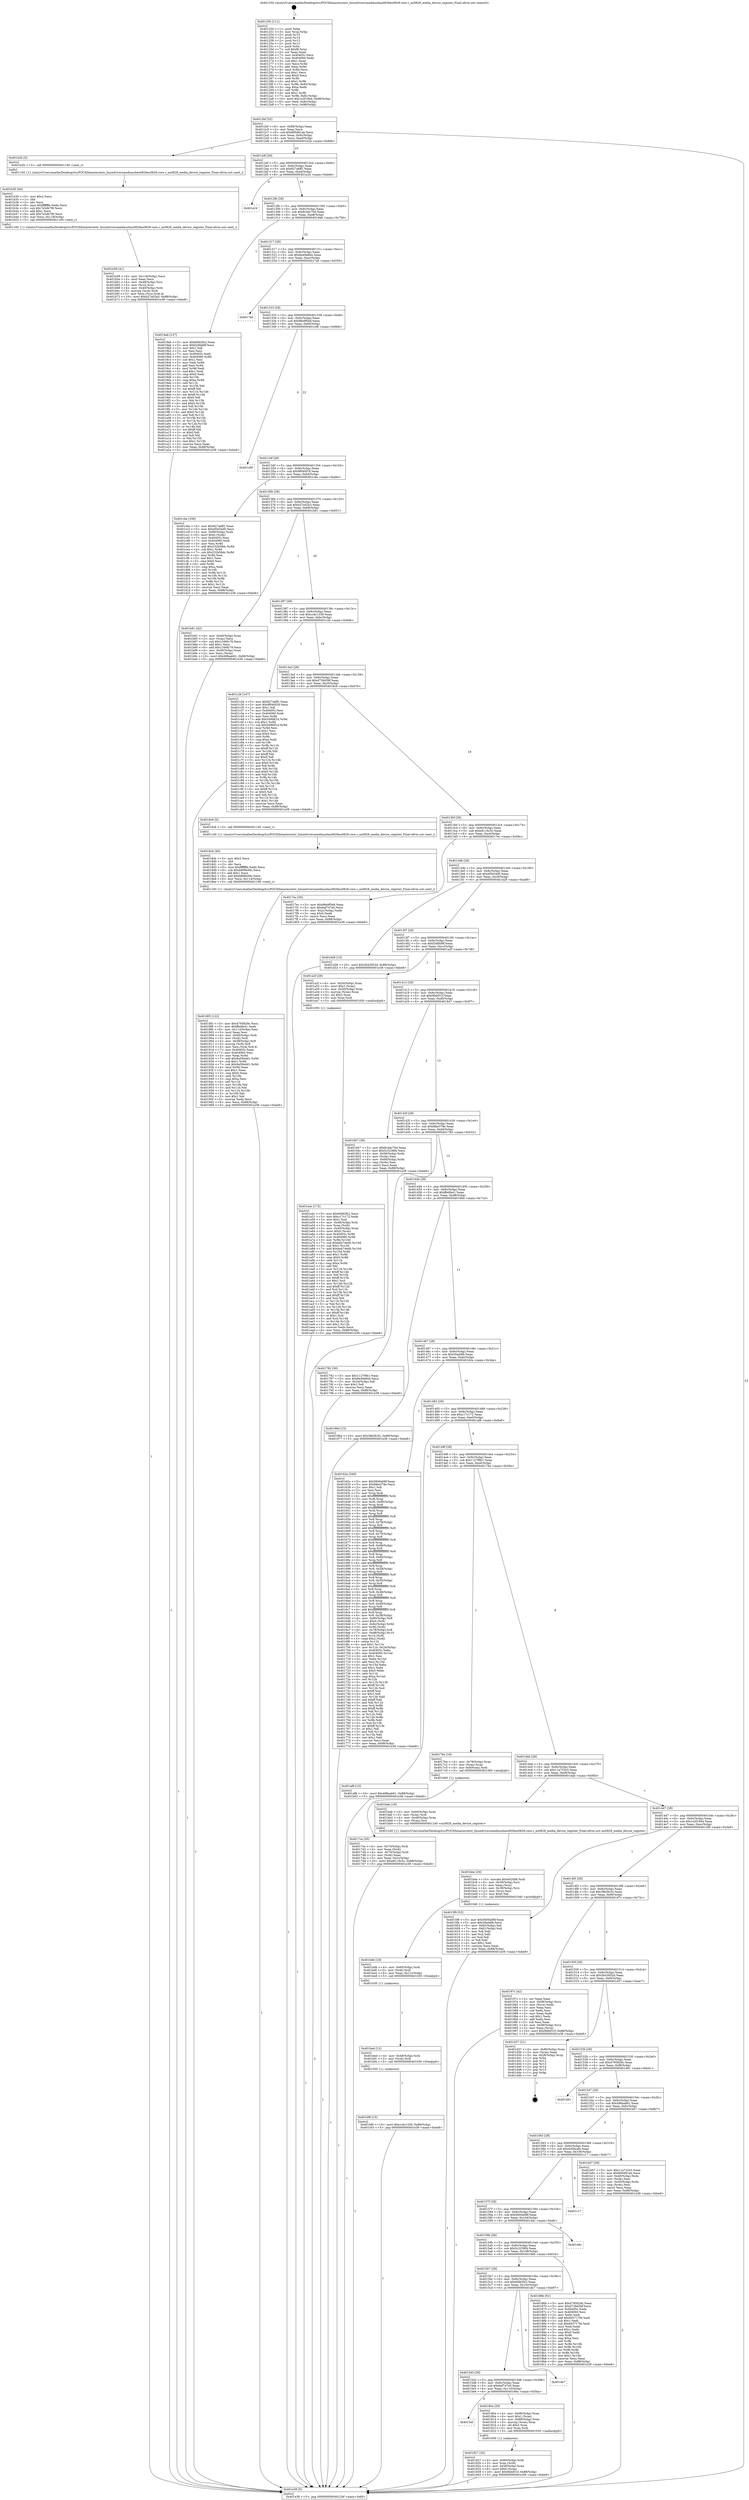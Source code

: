 digraph "0x401250" {
  label = "0x401250 (/mnt/c/Users/mathe/Desktop/tcc/POCII/binaries/extr_linuxdriversmediausbau0828au0828-core.c_au0828_media_device_register_Final-ollvm.out::main(0))"
  labelloc = "t"
  node[shape=record]

  Entry [label="",width=0.3,height=0.3,shape=circle,fillcolor=black,style=filled]
  "0x4012bf" [label="{
     0x4012bf [32]\l
     | [instrs]\l
     &nbsp;&nbsp;0x4012bf \<+6\>: mov -0x88(%rbp),%eax\l
     &nbsp;&nbsp;0x4012c5 \<+2\>: mov %eax,%ecx\l
     &nbsp;&nbsp;0x4012c7 \<+6\>: sub $0x800d81ab,%ecx\l
     &nbsp;&nbsp;0x4012cd \<+6\>: mov %eax,-0x9c(%rbp)\l
     &nbsp;&nbsp;0x4012d3 \<+6\>: mov %ecx,-0xa0(%rbp)\l
     &nbsp;&nbsp;0x4012d9 \<+6\>: je 0000000000401b2b \<main+0x8db\>\l
  }"]
  "0x401b2b" [label="{
     0x401b2b [5]\l
     | [instrs]\l
     &nbsp;&nbsp;0x401b2b \<+5\>: call 0000000000401160 \<next_i\>\l
     | [calls]\l
     &nbsp;&nbsp;0x401160 \{1\} (/mnt/c/Users/mathe/Desktop/tcc/POCII/binaries/extr_linuxdriversmediausbau0828au0828-core.c_au0828_media_device_register_Final-ollvm.out::next_i)\l
  }"]
  "0x4012df" [label="{
     0x4012df [28]\l
     | [instrs]\l
     &nbsp;&nbsp;0x4012df \<+5\>: jmp 00000000004012e4 \<main+0x94\>\l
     &nbsp;&nbsp;0x4012e4 \<+6\>: mov -0x9c(%rbp),%eax\l
     &nbsp;&nbsp;0x4012ea \<+5\>: sub $0x827a6ff1,%eax\l
     &nbsp;&nbsp;0x4012ef \<+6\>: mov %eax,-0xa4(%rbp)\l
     &nbsp;&nbsp;0x4012f5 \<+6\>: je 0000000000401e24 \<main+0xbd4\>\l
  }"]
  Exit [label="",width=0.3,height=0.3,shape=circle,fillcolor=black,style=filled,peripheries=2]
  "0x401e24" [label="{
     0x401e24\l
  }", style=dashed]
  "0x4012fb" [label="{
     0x4012fb [28]\l
     | [instrs]\l
     &nbsp;&nbsp;0x4012fb \<+5\>: jmp 0000000000401300 \<main+0xb0\>\l
     &nbsp;&nbsp;0x401300 \<+6\>: mov -0x9c(%rbp),%eax\l
     &nbsp;&nbsp;0x401306 \<+5\>: sub $0x8c4dc70d,%eax\l
     &nbsp;&nbsp;0x40130b \<+6\>: mov %eax,-0xa8(%rbp)\l
     &nbsp;&nbsp;0x401311 \<+6\>: je 00000000004019a6 \<main+0x756\>\l
  }"]
  "0x401bf9" [label="{
     0x401bf9 [15]\l
     | [instrs]\l
     &nbsp;&nbsp;0x401bf9 \<+10\>: movl $0xccdc1339,-0x88(%rbp)\l
     &nbsp;&nbsp;0x401c03 \<+5\>: jmp 0000000000401e38 \<main+0xbe8\>\l
  }"]
  "0x4019a6" [label="{
     0x4019a6 [137]\l
     | [instrs]\l
     &nbsp;&nbsp;0x4019a6 \<+5\>: mov $0x60fd3fc2,%eax\l
     &nbsp;&nbsp;0x4019ab \<+5\>: mov $0xf24fdd9f,%ecx\l
     &nbsp;&nbsp;0x4019b0 \<+2\>: mov $0x1,%dl\l
     &nbsp;&nbsp;0x4019b2 \<+2\>: xor %esi,%esi\l
     &nbsp;&nbsp;0x4019b4 \<+7\>: mov 0x40405c,%edi\l
     &nbsp;&nbsp;0x4019bb \<+8\>: mov 0x404060,%r8d\l
     &nbsp;&nbsp;0x4019c3 \<+3\>: sub $0x1,%esi\l
     &nbsp;&nbsp;0x4019c6 \<+3\>: mov %edi,%r9d\l
     &nbsp;&nbsp;0x4019c9 \<+3\>: add %esi,%r9d\l
     &nbsp;&nbsp;0x4019cc \<+4\>: imul %r9d,%edi\l
     &nbsp;&nbsp;0x4019d0 \<+3\>: and $0x1,%edi\l
     &nbsp;&nbsp;0x4019d3 \<+3\>: cmp $0x0,%edi\l
     &nbsp;&nbsp;0x4019d6 \<+4\>: sete %r10b\l
     &nbsp;&nbsp;0x4019da \<+4\>: cmp $0xa,%r8d\l
     &nbsp;&nbsp;0x4019de \<+4\>: setl %r11b\l
     &nbsp;&nbsp;0x4019e2 \<+3\>: mov %r10b,%bl\l
     &nbsp;&nbsp;0x4019e5 \<+3\>: xor $0xff,%bl\l
     &nbsp;&nbsp;0x4019e8 \<+3\>: mov %r11b,%r14b\l
     &nbsp;&nbsp;0x4019eb \<+4\>: xor $0xff,%r14b\l
     &nbsp;&nbsp;0x4019ef \<+3\>: xor $0x0,%dl\l
     &nbsp;&nbsp;0x4019f2 \<+3\>: mov %bl,%r15b\l
     &nbsp;&nbsp;0x4019f5 \<+4\>: and $0x0,%r15b\l
     &nbsp;&nbsp;0x4019f9 \<+3\>: and %dl,%r10b\l
     &nbsp;&nbsp;0x4019fc \<+3\>: mov %r14b,%r12b\l
     &nbsp;&nbsp;0x4019ff \<+4\>: and $0x0,%r12b\l
     &nbsp;&nbsp;0x401a03 \<+3\>: and %dl,%r11b\l
     &nbsp;&nbsp;0x401a06 \<+3\>: or %r10b,%r15b\l
     &nbsp;&nbsp;0x401a09 \<+3\>: or %r11b,%r12b\l
     &nbsp;&nbsp;0x401a0c \<+3\>: xor %r12b,%r15b\l
     &nbsp;&nbsp;0x401a0f \<+3\>: or %r14b,%bl\l
     &nbsp;&nbsp;0x401a12 \<+3\>: xor $0xff,%bl\l
     &nbsp;&nbsp;0x401a15 \<+3\>: or $0x0,%dl\l
     &nbsp;&nbsp;0x401a18 \<+2\>: and %dl,%bl\l
     &nbsp;&nbsp;0x401a1a \<+3\>: or %bl,%r15b\l
     &nbsp;&nbsp;0x401a1d \<+4\>: test $0x1,%r15b\l
     &nbsp;&nbsp;0x401a21 \<+3\>: cmovne %ecx,%eax\l
     &nbsp;&nbsp;0x401a24 \<+6\>: mov %eax,-0x88(%rbp)\l
     &nbsp;&nbsp;0x401a2a \<+5\>: jmp 0000000000401e38 \<main+0xbe8\>\l
  }"]
  "0x401317" [label="{
     0x401317 [28]\l
     | [instrs]\l
     &nbsp;&nbsp;0x401317 \<+5\>: jmp 000000000040131c \<main+0xcc\>\l
     &nbsp;&nbsp;0x40131c \<+6\>: mov -0x9c(%rbp),%eax\l
     &nbsp;&nbsp;0x401322 \<+5\>: sub $0x8e49a844,%eax\l
     &nbsp;&nbsp;0x401327 \<+6\>: mov %eax,-0xac(%rbp)\l
     &nbsp;&nbsp;0x40132d \<+6\>: je 00000000004017a0 \<main+0x550\>\l
  }"]
  "0x401bed" [label="{
     0x401bed [12]\l
     | [instrs]\l
     &nbsp;&nbsp;0x401bed \<+4\>: mov -0x48(%rbp),%rdi\l
     &nbsp;&nbsp;0x401bf1 \<+3\>: mov (%rdi),%rdi\l
     &nbsp;&nbsp;0x401bf4 \<+5\>: call 0000000000401030 \<free@plt\>\l
     | [calls]\l
     &nbsp;&nbsp;0x401030 \{1\} (unknown)\l
  }"]
  "0x4017a0" [label="{
     0x4017a0\l
  }", style=dashed]
  "0x401333" [label="{
     0x401333 [28]\l
     | [instrs]\l
     &nbsp;&nbsp;0x401333 \<+5\>: jmp 0000000000401338 \<main+0xe8\>\l
     &nbsp;&nbsp;0x401338 \<+6\>: mov -0x9c(%rbp),%eax\l
     &nbsp;&nbsp;0x40133e \<+5\>: sub $0x98e9f5e8,%eax\l
     &nbsp;&nbsp;0x401343 \<+6\>: mov %eax,-0xb0(%rbp)\l
     &nbsp;&nbsp;0x401349 \<+6\>: je 0000000000401c08 \<main+0x9b8\>\l
  }"]
  "0x401bdb" [label="{
     0x401bdb [18]\l
     | [instrs]\l
     &nbsp;&nbsp;0x401bdb \<+4\>: mov -0x60(%rbp),%rdi\l
     &nbsp;&nbsp;0x401bdf \<+3\>: mov (%rdi),%rdi\l
     &nbsp;&nbsp;0x401be2 \<+6\>: mov %eax,-0x11c(%rbp)\l
     &nbsp;&nbsp;0x401be8 \<+5\>: call 0000000000401030 \<free@plt\>\l
     | [calls]\l
     &nbsp;&nbsp;0x401030 \{1\} (unknown)\l
  }"]
  "0x401c08" [label="{
     0x401c08\l
  }", style=dashed]
  "0x40134f" [label="{
     0x40134f [28]\l
     | [instrs]\l
     &nbsp;&nbsp;0x40134f \<+5\>: jmp 0000000000401354 \<main+0x104\>\l
     &nbsp;&nbsp;0x401354 \<+6\>: mov -0x9c(%rbp),%eax\l
     &nbsp;&nbsp;0x40135a \<+5\>: sub $0x9f040f18,%eax\l
     &nbsp;&nbsp;0x40135f \<+6\>: mov %eax,-0xb4(%rbp)\l
     &nbsp;&nbsp;0x401365 \<+6\>: je 0000000000401cbe \<main+0xa6e\>\l
  }"]
  "0x401bbe" [label="{
     0x401bbe [29]\l
     | [instrs]\l
     &nbsp;&nbsp;0x401bbe \<+10\>: movabs $0x4020b6,%rdi\l
     &nbsp;&nbsp;0x401bc8 \<+4\>: mov -0x38(%rbp),%rsi\l
     &nbsp;&nbsp;0x401bcc \<+2\>: mov %eax,(%rsi)\l
     &nbsp;&nbsp;0x401bce \<+4\>: mov -0x38(%rbp),%rsi\l
     &nbsp;&nbsp;0x401bd2 \<+2\>: mov (%rsi),%esi\l
     &nbsp;&nbsp;0x401bd4 \<+2\>: mov $0x0,%al\l
     &nbsp;&nbsp;0x401bd6 \<+5\>: call 0000000000401040 \<printf@plt\>\l
     | [calls]\l
     &nbsp;&nbsp;0x401040 \{1\} (unknown)\l
  }"]
  "0x401cbe" [label="{
     0x401cbe [106]\l
     | [instrs]\l
     &nbsp;&nbsp;0x401cbe \<+5\>: mov $0x827a6ff1,%eax\l
     &nbsp;&nbsp;0x401cc3 \<+5\>: mov $0xef5e54d0,%ecx\l
     &nbsp;&nbsp;0x401cc8 \<+4\>: mov -0x80(%rbp),%rdx\l
     &nbsp;&nbsp;0x401ccc \<+6\>: movl $0x0,(%rdx)\l
     &nbsp;&nbsp;0x401cd2 \<+7\>: mov 0x40405c,%esi\l
     &nbsp;&nbsp;0x401cd9 \<+7\>: mov 0x404060,%edi\l
     &nbsp;&nbsp;0x401ce0 \<+3\>: mov %esi,%r8d\l
     &nbsp;&nbsp;0x401ce3 \<+7\>: add $0x232b58dc,%r8d\l
     &nbsp;&nbsp;0x401cea \<+4\>: sub $0x1,%r8d\l
     &nbsp;&nbsp;0x401cee \<+7\>: sub $0x232b58dc,%r8d\l
     &nbsp;&nbsp;0x401cf5 \<+4\>: imul %r8d,%esi\l
     &nbsp;&nbsp;0x401cf9 \<+3\>: and $0x1,%esi\l
     &nbsp;&nbsp;0x401cfc \<+3\>: cmp $0x0,%esi\l
     &nbsp;&nbsp;0x401cff \<+4\>: sete %r9b\l
     &nbsp;&nbsp;0x401d03 \<+3\>: cmp $0xa,%edi\l
     &nbsp;&nbsp;0x401d06 \<+4\>: setl %r10b\l
     &nbsp;&nbsp;0x401d0a \<+3\>: mov %r9b,%r11b\l
     &nbsp;&nbsp;0x401d0d \<+3\>: and %r10b,%r11b\l
     &nbsp;&nbsp;0x401d10 \<+3\>: xor %r10b,%r9b\l
     &nbsp;&nbsp;0x401d13 \<+3\>: or %r9b,%r11b\l
     &nbsp;&nbsp;0x401d16 \<+4\>: test $0x1,%r11b\l
     &nbsp;&nbsp;0x401d1a \<+3\>: cmovne %ecx,%eax\l
     &nbsp;&nbsp;0x401d1d \<+6\>: mov %eax,-0x88(%rbp)\l
     &nbsp;&nbsp;0x401d23 \<+5\>: jmp 0000000000401e38 \<main+0xbe8\>\l
  }"]
  "0x40136b" [label="{
     0x40136b [28]\l
     | [instrs]\l
     &nbsp;&nbsp;0x40136b \<+5\>: jmp 0000000000401370 \<main+0x120\>\l
     &nbsp;&nbsp;0x401370 \<+6\>: mov -0x9c(%rbp),%eax\l
     &nbsp;&nbsp;0x401376 \<+5\>: sub $0xb27e02e3,%eax\l
     &nbsp;&nbsp;0x40137b \<+6\>: mov %eax,-0xb8(%rbp)\l
     &nbsp;&nbsp;0x401381 \<+6\>: je 0000000000401b81 \<main+0x931\>\l
  }"]
  "0x401b58" [label="{
     0x401b58 [41]\l
     | [instrs]\l
     &nbsp;&nbsp;0x401b58 \<+6\>: mov -0x118(%rbp),%ecx\l
     &nbsp;&nbsp;0x401b5e \<+3\>: imul %eax,%ecx\l
     &nbsp;&nbsp;0x401b61 \<+4\>: mov -0x48(%rbp),%rsi\l
     &nbsp;&nbsp;0x401b65 \<+3\>: mov (%rsi),%rsi\l
     &nbsp;&nbsp;0x401b68 \<+4\>: mov -0x40(%rbp),%rdi\l
     &nbsp;&nbsp;0x401b6c \<+3\>: movslq (%rdi),%rdi\l
     &nbsp;&nbsp;0x401b6f \<+3\>: mov %ecx,(%rsi,%rdi,4)\l
     &nbsp;&nbsp;0x401b72 \<+10\>: movl $0xb27e02e3,-0x88(%rbp)\l
     &nbsp;&nbsp;0x401b7c \<+5\>: jmp 0000000000401e38 \<main+0xbe8\>\l
  }"]
  "0x401b81" [label="{
     0x401b81 [42]\l
     | [instrs]\l
     &nbsp;&nbsp;0x401b81 \<+4\>: mov -0x40(%rbp),%rax\l
     &nbsp;&nbsp;0x401b85 \<+2\>: mov (%rax),%ecx\l
     &nbsp;&nbsp;0x401b87 \<+6\>: sub $0x1346fc79,%ecx\l
     &nbsp;&nbsp;0x401b8d \<+3\>: add $0x1,%ecx\l
     &nbsp;&nbsp;0x401b90 \<+6\>: add $0x1346fc79,%ecx\l
     &nbsp;&nbsp;0x401b96 \<+4\>: mov -0x40(%rbp),%rax\l
     &nbsp;&nbsp;0x401b9a \<+2\>: mov %ecx,(%rax)\l
     &nbsp;&nbsp;0x401b9c \<+10\>: movl $0x498aab61,-0x88(%rbp)\l
     &nbsp;&nbsp;0x401ba6 \<+5\>: jmp 0000000000401e38 \<main+0xbe8\>\l
  }"]
  "0x401387" [label="{
     0x401387 [28]\l
     | [instrs]\l
     &nbsp;&nbsp;0x401387 \<+5\>: jmp 000000000040138c \<main+0x13c\>\l
     &nbsp;&nbsp;0x40138c \<+6\>: mov -0x9c(%rbp),%eax\l
     &nbsp;&nbsp;0x401392 \<+5\>: sub $0xccdc1339,%eax\l
     &nbsp;&nbsp;0x401397 \<+6\>: mov %eax,-0xbc(%rbp)\l
     &nbsp;&nbsp;0x40139d \<+6\>: je 0000000000401c2b \<main+0x9db\>\l
  }"]
  "0x401b30" [label="{
     0x401b30 [40]\l
     | [instrs]\l
     &nbsp;&nbsp;0x401b30 \<+5\>: mov $0x2,%ecx\l
     &nbsp;&nbsp;0x401b35 \<+1\>: cltd\l
     &nbsp;&nbsp;0x401b36 \<+2\>: idiv %ecx\l
     &nbsp;&nbsp;0x401b38 \<+6\>: imul $0xfffffffe,%edx,%ecx\l
     &nbsp;&nbsp;0x401b3e \<+6\>: sub $0x7e5db7f6,%ecx\l
     &nbsp;&nbsp;0x401b44 \<+3\>: add $0x1,%ecx\l
     &nbsp;&nbsp;0x401b47 \<+6\>: add $0x7e5db7f6,%ecx\l
     &nbsp;&nbsp;0x401b4d \<+6\>: mov %ecx,-0x118(%rbp)\l
     &nbsp;&nbsp;0x401b53 \<+5\>: call 0000000000401160 \<next_i\>\l
     | [calls]\l
     &nbsp;&nbsp;0x401160 \{1\} (/mnt/c/Users/mathe/Desktop/tcc/POCII/binaries/extr_linuxdriversmediausbau0828au0828-core.c_au0828_media_device_register_Final-ollvm.out::next_i)\l
  }"]
  "0x401c2b" [label="{
     0x401c2b [147]\l
     | [instrs]\l
     &nbsp;&nbsp;0x401c2b \<+5\>: mov $0x827a6ff1,%eax\l
     &nbsp;&nbsp;0x401c30 \<+5\>: mov $0x9f040f18,%ecx\l
     &nbsp;&nbsp;0x401c35 \<+2\>: mov $0x1,%dl\l
     &nbsp;&nbsp;0x401c37 \<+7\>: mov 0x40405c,%esi\l
     &nbsp;&nbsp;0x401c3e \<+7\>: mov 0x404060,%edi\l
     &nbsp;&nbsp;0x401c45 \<+3\>: mov %esi,%r8d\l
     &nbsp;&nbsp;0x401c48 \<+7\>: add $0x549fdf1d,%r8d\l
     &nbsp;&nbsp;0x401c4f \<+4\>: sub $0x1,%r8d\l
     &nbsp;&nbsp;0x401c53 \<+7\>: sub $0x549fdf1d,%r8d\l
     &nbsp;&nbsp;0x401c5a \<+4\>: imul %r8d,%esi\l
     &nbsp;&nbsp;0x401c5e \<+3\>: and $0x1,%esi\l
     &nbsp;&nbsp;0x401c61 \<+3\>: cmp $0x0,%esi\l
     &nbsp;&nbsp;0x401c64 \<+4\>: sete %r9b\l
     &nbsp;&nbsp;0x401c68 \<+3\>: cmp $0xa,%edi\l
     &nbsp;&nbsp;0x401c6b \<+4\>: setl %r10b\l
     &nbsp;&nbsp;0x401c6f \<+3\>: mov %r9b,%r11b\l
     &nbsp;&nbsp;0x401c72 \<+4\>: xor $0xff,%r11b\l
     &nbsp;&nbsp;0x401c76 \<+3\>: mov %r10b,%bl\l
     &nbsp;&nbsp;0x401c79 \<+3\>: xor $0xff,%bl\l
     &nbsp;&nbsp;0x401c7c \<+3\>: xor $0x0,%dl\l
     &nbsp;&nbsp;0x401c7f \<+3\>: mov %r11b,%r14b\l
     &nbsp;&nbsp;0x401c82 \<+4\>: and $0x0,%r14b\l
     &nbsp;&nbsp;0x401c86 \<+3\>: and %dl,%r9b\l
     &nbsp;&nbsp;0x401c89 \<+3\>: mov %bl,%r15b\l
     &nbsp;&nbsp;0x401c8c \<+4\>: and $0x0,%r15b\l
     &nbsp;&nbsp;0x401c90 \<+3\>: and %dl,%r10b\l
     &nbsp;&nbsp;0x401c93 \<+3\>: or %r9b,%r14b\l
     &nbsp;&nbsp;0x401c96 \<+3\>: or %r10b,%r15b\l
     &nbsp;&nbsp;0x401c99 \<+3\>: xor %r15b,%r14b\l
     &nbsp;&nbsp;0x401c9c \<+3\>: or %bl,%r11b\l
     &nbsp;&nbsp;0x401c9f \<+4\>: xor $0xff,%r11b\l
     &nbsp;&nbsp;0x401ca3 \<+3\>: or $0x0,%dl\l
     &nbsp;&nbsp;0x401ca6 \<+3\>: and %dl,%r11b\l
     &nbsp;&nbsp;0x401ca9 \<+3\>: or %r11b,%r14b\l
     &nbsp;&nbsp;0x401cac \<+4\>: test $0x1,%r14b\l
     &nbsp;&nbsp;0x401cb0 \<+3\>: cmovne %ecx,%eax\l
     &nbsp;&nbsp;0x401cb3 \<+6\>: mov %eax,-0x88(%rbp)\l
     &nbsp;&nbsp;0x401cb9 \<+5\>: jmp 0000000000401e38 \<main+0xbe8\>\l
  }"]
  "0x4013a3" [label="{
     0x4013a3 [28]\l
     | [instrs]\l
     &nbsp;&nbsp;0x4013a3 \<+5\>: jmp 00000000004013a8 \<main+0x158\>\l
     &nbsp;&nbsp;0x4013a8 \<+6\>: mov -0x9c(%rbp),%eax\l
     &nbsp;&nbsp;0x4013ae \<+5\>: sub $0xd728d39f,%eax\l
     &nbsp;&nbsp;0x4013b3 \<+6\>: mov %eax,-0xc0(%rbp)\l
     &nbsp;&nbsp;0x4013b9 \<+6\>: je 00000000004018c6 \<main+0x676\>\l
  }"]
  "0x401a4c" [label="{
     0x401a4c [172]\l
     | [instrs]\l
     &nbsp;&nbsp;0x401a4c \<+5\>: mov $0x60fd3fc2,%ecx\l
     &nbsp;&nbsp;0x401a51 \<+5\>: mov $0xc17c172,%edx\l
     &nbsp;&nbsp;0x401a56 \<+3\>: mov $0x1,%sil\l
     &nbsp;&nbsp;0x401a59 \<+4\>: mov -0x48(%rbp),%rdi\l
     &nbsp;&nbsp;0x401a5d \<+3\>: mov %rax,(%rdi)\l
     &nbsp;&nbsp;0x401a60 \<+4\>: mov -0x40(%rbp),%rax\l
     &nbsp;&nbsp;0x401a64 \<+6\>: movl $0x0,(%rax)\l
     &nbsp;&nbsp;0x401a6a \<+8\>: mov 0x40405c,%r8d\l
     &nbsp;&nbsp;0x401a72 \<+8\>: mov 0x404060,%r9d\l
     &nbsp;&nbsp;0x401a7a \<+3\>: mov %r8d,%r10d\l
     &nbsp;&nbsp;0x401a7d \<+7\>: sub $0xbeb74ed0,%r10d\l
     &nbsp;&nbsp;0x401a84 \<+4\>: sub $0x1,%r10d\l
     &nbsp;&nbsp;0x401a88 \<+7\>: add $0xbeb74ed0,%r10d\l
     &nbsp;&nbsp;0x401a8f \<+4\>: imul %r10d,%r8d\l
     &nbsp;&nbsp;0x401a93 \<+4\>: and $0x1,%r8d\l
     &nbsp;&nbsp;0x401a97 \<+4\>: cmp $0x0,%r8d\l
     &nbsp;&nbsp;0x401a9b \<+4\>: sete %r11b\l
     &nbsp;&nbsp;0x401a9f \<+4\>: cmp $0xa,%r9d\l
     &nbsp;&nbsp;0x401aa3 \<+3\>: setl %bl\l
     &nbsp;&nbsp;0x401aa6 \<+3\>: mov %r11b,%r14b\l
     &nbsp;&nbsp;0x401aa9 \<+4\>: xor $0xff,%r14b\l
     &nbsp;&nbsp;0x401aad \<+3\>: mov %bl,%r15b\l
     &nbsp;&nbsp;0x401ab0 \<+4\>: xor $0xff,%r15b\l
     &nbsp;&nbsp;0x401ab4 \<+4\>: xor $0x1,%sil\l
     &nbsp;&nbsp;0x401ab8 \<+3\>: mov %r14b,%r12b\l
     &nbsp;&nbsp;0x401abb \<+4\>: and $0xff,%r12b\l
     &nbsp;&nbsp;0x401abf \<+3\>: and %sil,%r11b\l
     &nbsp;&nbsp;0x401ac2 \<+3\>: mov %r15b,%r13b\l
     &nbsp;&nbsp;0x401ac5 \<+4\>: and $0xff,%r13b\l
     &nbsp;&nbsp;0x401ac9 \<+3\>: and %sil,%bl\l
     &nbsp;&nbsp;0x401acc \<+3\>: or %r11b,%r12b\l
     &nbsp;&nbsp;0x401acf \<+3\>: or %bl,%r13b\l
     &nbsp;&nbsp;0x401ad2 \<+3\>: xor %r13b,%r12b\l
     &nbsp;&nbsp;0x401ad5 \<+3\>: or %r15b,%r14b\l
     &nbsp;&nbsp;0x401ad8 \<+4\>: xor $0xff,%r14b\l
     &nbsp;&nbsp;0x401adc \<+4\>: or $0x1,%sil\l
     &nbsp;&nbsp;0x401ae0 \<+3\>: and %sil,%r14b\l
     &nbsp;&nbsp;0x401ae3 \<+3\>: or %r14b,%r12b\l
     &nbsp;&nbsp;0x401ae6 \<+4\>: test $0x1,%r12b\l
     &nbsp;&nbsp;0x401aea \<+3\>: cmovne %edx,%ecx\l
     &nbsp;&nbsp;0x401aed \<+6\>: mov %ecx,-0x88(%rbp)\l
     &nbsp;&nbsp;0x401af3 \<+5\>: jmp 0000000000401e38 \<main+0xbe8\>\l
  }"]
  "0x4018c6" [label="{
     0x4018c6 [5]\l
     | [instrs]\l
     &nbsp;&nbsp;0x4018c6 \<+5\>: call 0000000000401160 \<next_i\>\l
     | [calls]\l
     &nbsp;&nbsp;0x401160 \{1\} (/mnt/c/Users/mathe/Desktop/tcc/POCII/binaries/extr_linuxdriversmediausbau0828au0828-core.c_au0828_media_device_register_Final-ollvm.out::next_i)\l
  }"]
  "0x4013bf" [label="{
     0x4013bf [28]\l
     | [instrs]\l
     &nbsp;&nbsp;0x4013bf \<+5\>: jmp 00000000004013c4 \<main+0x174\>\l
     &nbsp;&nbsp;0x4013c4 \<+6\>: mov -0x9c(%rbp),%eax\l
     &nbsp;&nbsp;0x4013ca \<+5\>: sub $0xe8116c5c,%eax\l
     &nbsp;&nbsp;0x4013cf \<+6\>: mov %eax,-0xc4(%rbp)\l
     &nbsp;&nbsp;0x4013d5 \<+6\>: je 00000000004017ec \<main+0x59c\>\l
  }"]
  "0x4018f3" [label="{
     0x4018f3 [122]\l
     | [instrs]\l
     &nbsp;&nbsp;0x4018f3 \<+5\>: mov $0x4795829c,%ecx\l
     &nbsp;&nbsp;0x4018f8 \<+5\>: mov $0xffedfa41,%edx\l
     &nbsp;&nbsp;0x4018fd \<+6\>: mov -0x114(%rbp),%esi\l
     &nbsp;&nbsp;0x401903 \<+3\>: imul %eax,%esi\l
     &nbsp;&nbsp;0x401906 \<+4\>: mov -0x60(%rbp),%rdi\l
     &nbsp;&nbsp;0x40190a \<+3\>: mov (%rdi),%rdi\l
     &nbsp;&nbsp;0x40190d \<+4\>: mov -0x58(%rbp),%r8\l
     &nbsp;&nbsp;0x401911 \<+3\>: movslq (%r8),%r8\l
     &nbsp;&nbsp;0x401914 \<+4\>: mov %esi,(%rdi,%r8,4)\l
     &nbsp;&nbsp;0x401918 \<+7\>: mov 0x40405c,%eax\l
     &nbsp;&nbsp;0x40191f \<+7\>: mov 0x404060,%esi\l
     &nbsp;&nbsp;0x401926 \<+3\>: mov %eax,%r9d\l
     &nbsp;&nbsp;0x401929 \<+7\>: add $0x9a594dd1,%r9d\l
     &nbsp;&nbsp;0x401930 \<+4\>: sub $0x1,%r9d\l
     &nbsp;&nbsp;0x401934 \<+7\>: sub $0x9a594dd1,%r9d\l
     &nbsp;&nbsp;0x40193b \<+4\>: imul %r9d,%eax\l
     &nbsp;&nbsp;0x40193f \<+3\>: and $0x1,%eax\l
     &nbsp;&nbsp;0x401942 \<+3\>: cmp $0x0,%eax\l
     &nbsp;&nbsp;0x401945 \<+4\>: sete %r10b\l
     &nbsp;&nbsp;0x401949 \<+3\>: cmp $0xa,%esi\l
     &nbsp;&nbsp;0x40194c \<+4\>: setl %r11b\l
     &nbsp;&nbsp;0x401950 \<+3\>: mov %r10b,%bl\l
     &nbsp;&nbsp;0x401953 \<+3\>: and %r11b,%bl\l
     &nbsp;&nbsp;0x401956 \<+3\>: xor %r11b,%r10b\l
     &nbsp;&nbsp;0x401959 \<+3\>: or %r10b,%bl\l
     &nbsp;&nbsp;0x40195c \<+3\>: test $0x1,%bl\l
     &nbsp;&nbsp;0x40195f \<+3\>: cmovne %edx,%ecx\l
     &nbsp;&nbsp;0x401962 \<+6\>: mov %ecx,-0x88(%rbp)\l
     &nbsp;&nbsp;0x401968 \<+5\>: jmp 0000000000401e38 \<main+0xbe8\>\l
  }"]
  "0x4017ec" [label="{
     0x4017ec [30]\l
     | [instrs]\l
     &nbsp;&nbsp;0x4017ec \<+5\>: mov $0x98e9f5e8,%eax\l
     &nbsp;&nbsp;0x4017f1 \<+5\>: mov $0x6af747e0,%ecx\l
     &nbsp;&nbsp;0x4017f6 \<+3\>: mov -0x2c(%rbp),%edx\l
     &nbsp;&nbsp;0x4017f9 \<+3\>: cmp $0x0,%edx\l
     &nbsp;&nbsp;0x4017fc \<+3\>: cmove %ecx,%eax\l
     &nbsp;&nbsp;0x4017ff \<+6\>: mov %eax,-0x88(%rbp)\l
     &nbsp;&nbsp;0x401805 \<+5\>: jmp 0000000000401e38 \<main+0xbe8\>\l
  }"]
  "0x4013db" [label="{
     0x4013db [28]\l
     | [instrs]\l
     &nbsp;&nbsp;0x4013db \<+5\>: jmp 00000000004013e0 \<main+0x190\>\l
     &nbsp;&nbsp;0x4013e0 \<+6\>: mov -0x9c(%rbp),%eax\l
     &nbsp;&nbsp;0x4013e6 \<+5\>: sub $0xef5e54d0,%eax\l
     &nbsp;&nbsp;0x4013eb \<+6\>: mov %eax,-0xc8(%rbp)\l
     &nbsp;&nbsp;0x4013f1 \<+6\>: je 0000000000401d28 \<main+0xad8\>\l
  }"]
  "0x4018cb" [label="{
     0x4018cb [40]\l
     | [instrs]\l
     &nbsp;&nbsp;0x4018cb \<+5\>: mov $0x2,%ecx\l
     &nbsp;&nbsp;0x4018d0 \<+1\>: cltd\l
     &nbsp;&nbsp;0x4018d1 \<+2\>: idiv %ecx\l
     &nbsp;&nbsp;0x4018d3 \<+6\>: imul $0xfffffffe,%edx,%ecx\l
     &nbsp;&nbsp;0x4018d9 \<+6\>: sub $0xb808e59c,%ecx\l
     &nbsp;&nbsp;0x4018df \<+3\>: add $0x1,%ecx\l
     &nbsp;&nbsp;0x4018e2 \<+6\>: add $0xb808e59c,%ecx\l
     &nbsp;&nbsp;0x4018e8 \<+6\>: mov %ecx,-0x114(%rbp)\l
     &nbsp;&nbsp;0x4018ee \<+5\>: call 0000000000401160 \<next_i\>\l
     | [calls]\l
     &nbsp;&nbsp;0x401160 \{1\} (/mnt/c/Users/mathe/Desktop/tcc/POCII/binaries/extr_linuxdriversmediausbau0828au0828-core.c_au0828_media_device_register_Final-ollvm.out::next_i)\l
  }"]
  "0x401d28" [label="{
     0x401d28 [15]\l
     | [instrs]\l
     &nbsp;&nbsp;0x401d28 \<+10\>: movl $0x3b43952d,-0x88(%rbp)\l
     &nbsp;&nbsp;0x401d32 \<+5\>: jmp 0000000000401e38 \<main+0xbe8\>\l
  }"]
  "0x4013f7" [label="{
     0x4013f7 [28]\l
     | [instrs]\l
     &nbsp;&nbsp;0x4013f7 \<+5\>: jmp 00000000004013fc \<main+0x1ac\>\l
     &nbsp;&nbsp;0x4013fc \<+6\>: mov -0x9c(%rbp),%eax\l
     &nbsp;&nbsp;0x401402 \<+5\>: sub $0xf24fdd9f,%eax\l
     &nbsp;&nbsp;0x401407 \<+6\>: mov %eax,-0xcc(%rbp)\l
     &nbsp;&nbsp;0x40140d \<+6\>: je 0000000000401a2f \<main+0x7df\>\l
  }"]
  "0x401827" [label="{
     0x401827 [32]\l
     | [instrs]\l
     &nbsp;&nbsp;0x401827 \<+4\>: mov -0x60(%rbp),%rdi\l
     &nbsp;&nbsp;0x40182b \<+3\>: mov %rax,(%rdi)\l
     &nbsp;&nbsp;0x40182e \<+4\>: mov -0x58(%rbp),%rax\l
     &nbsp;&nbsp;0x401832 \<+6\>: movl $0x0,(%rax)\l
     &nbsp;&nbsp;0x401838 \<+10\>: movl $0xf4bbf31f,-0x88(%rbp)\l
     &nbsp;&nbsp;0x401842 \<+5\>: jmp 0000000000401e38 \<main+0xbe8\>\l
  }"]
  "0x401a2f" [label="{
     0x401a2f [29]\l
     | [instrs]\l
     &nbsp;&nbsp;0x401a2f \<+4\>: mov -0x50(%rbp),%rax\l
     &nbsp;&nbsp;0x401a33 \<+6\>: movl $0x1,(%rax)\l
     &nbsp;&nbsp;0x401a39 \<+4\>: mov -0x50(%rbp),%rax\l
     &nbsp;&nbsp;0x401a3d \<+3\>: movslq (%rax),%rax\l
     &nbsp;&nbsp;0x401a40 \<+4\>: shl $0x2,%rax\l
     &nbsp;&nbsp;0x401a44 \<+3\>: mov %rax,%rdi\l
     &nbsp;&nbsp;0x401a47 \<+5\>: call 0000000000401050 \<malloc@plt\>\l
     | [calls]\l
     &nbsp;&nbsp;0x401050 \{1\} (unknown)\l
  }"]
  "0x401413" [label="{
     0x401413 [28]\l
     | [instrs]\l
     &nbsp;&nbsp;0x401413 \<+5\>: jmp 0000000000401418 \<main+0x1c8\>\l
     &nbsp;&nbsp;0x401418 \<+6\>: mov -0x9c(%rbp),%eax\l
     &nbsp;&nbsp;0x40141e \<+5\>: sub $0xf4bbf31f,%eax\l
     &nbsp;&nbsp;0x401423 \<+6\>: mov %eax,-0xd0(%rbp)\l
     &nbsp;&nbsp;0x401429 \<+6\>: je 0000000000401847 \<main+0x5f7\>\l
  }"]
  "0x4015ef" [label="{
     0x4015ef\l
  }", style=dashed]
  "0x401847" [label="{
     0x401847 [36]\l
     | [instrs]\l
     &nbsp;&nbsp;0x401847 \<+5\>: mov $0x8c4dc70d,%eax\l
     &nbsp;&nbsp;0x40184c \<+5\>: mov $0x5c3238f4,%ecx\l
     &nbsp;&nbsp;0x401851 \<+4\>: mov -0x58(%rbp),%rdx\l
     &nbsp;&nbsp;0x401855 \<+2\>: mov (%rdx),%esi\l
     &nbsp;&nbsp;0x401857 \<+4\>: mov -0x68(%rbp),%rdx\l
     &nbsp;&nbsp;0x40185b \<+2\>: cmp (%rdx),%esi\l
     &nbsp;&nbsp;0x40185d \<+3\>: cmovl %ecx,%eax\l
     &nbsp;&nbsp;0x401860 \<+6\>: mov %eax,-0x88(%rbp)\l
     &nbsp;&nbsp;0x401866 \<+5\>: jmp 0000000000401e38 \<main+0xbe8\>\l
  }"]
  "0x40142f" [label="{
     0x40142f [28]\l
     | [instrs]\l
     &nbsp;&nbsp;0x40142f \<+5\>: jmp 0000000000401434 \<main+0x1e4\>\l
     &nbsp;&nbsp;0x401434 \<+6\>: mov -0x9c(%rbp),%eax\l
     &nbsp;&nbsp;0x40143a \<+5\>: sub $0xfdbe378e,%eax\l
     &nbsp;&nbsp;0x40143f \<+6\>: mov %eax,-0xd4(%rbp)\l
     &nbsp;&nbsp;0x401445 \<+6\>: je 0000000000401782 \<main+0x532\>\l
  }"]
  "0x40180a" [label="{
     0x40180a [29]\l
     | [instrs]\l
     &nbsp;&nbsp;0x40180a \<+4\>: mov -0x68(%rbp),%rax\l
     &nbsp;&nbsp;0x40180e \<+6\>: movl $0x1,(%rax)\l
     &nbsp;&nbsp;0x401814 \<+4\>: mov -0x68(%rbp),%rax\l
     &nbsp;&nbsp;0x401818 \<+3\>: movslq (%rax),%rax\l
     &nbsp;&nbsp;0x40181b \<+4\>: shl $0x2,%rax\l
     &nbsp;&nbsp;0x40181f \<+3\>: mov %rax,%rdi\l
     &nbsp;&nbsp;0x401822 \<+5\>: call 0000000000401050 \<malloc@plt\>\l
     | [calls]\l
     &nbsp;&nbsp;0x401050 \{1\} (unknown)\l
  }"]
  "0x401782" [label="{
     0x401782 [30]\l
     | [instrs]\l
     &nbsp;&nbsp;0x401782 \<+5\>: mov $0x1127f9b1,%eax\l
     &nbsp;&nbsp;0x401787 \<+5\>: mov $0x8e49a844,%ecx\l
     &nbsp;&nbsp;0x40178c \<+3\>: mov -0x2d(%rbp),%dl\l
     &nbsp;&nbsp;0x40178f \<+3\>: test $0x1,%dl\l
     &nbsp;&nbsp;0x401792 \<+3\>: cmovne %ecx,%eax\l
     &nbsp;&nbsp;0x401795 \<+6\>: mov %eax,-0x88(%rbp)\l
     &nbsp;&nbsp;0x40179b \<+5\>: jmp 0000000000401e38 \<main+0xbe8\>\l
  }"]
  "0x40144b" [label="{
     0x40144b [28]\l
     | [instrs]\l
     &nbsp;&nbsp;0x40144b \<+5\>: jmp 0000000000401450 \<main+0x200\>\l
     &nbsp;&nbsp;0x401450 \<+6\>: mov -0x9c(%rbp),%eax\l
     &nbsp;&nbsp;0x401456 \<+5\>: sub $0xffedfa41,%eax\l
     &nbsp;&nbsp;0x40145b \<+6\>: mov %eax,-0xd8(%rbp)\l
     &nbsp;&nbsp;0x401461 \<+6\>: je 000000000040196d \<main+0x71d\>\l
  }"]
  "0x4015d3" [label="{
     0x4015d3 [28]\l
     | [instrs]\l
     &nbsp;&nbsp;0x4015d3 \<+5\>: jmp 00000000004015d8 \<main+0x388\>\l
     &nbsp;&nbsp;0x4015d8 \<+6\>: mov -0x9c(%rbp),%eax\l
     &nbsp;&nbsp;0x4015de \<+5\>: sub $0x6af747e0,%eax\l
     &nbsp;&nbsp;0x4015e3 \<+6\>: mov %eax,-0x110(%rbp)\l
     &nbsp;&nbsp;0x4015e9 \<+6\>: je 000000000040180a \<main+0x5ba\>\l
  }"]
  "0x40196d" [label="{
     0x40196d [15]\l
     | [instrs]\l
     &nbsp;&nbsp;0x40196d \<+10\>: movl $0x39b3fc52,-0x88(%rbp)\l
     &nbsp;&nbsp;0x401977 \<+5\>: jmp 0000000000401e38 \<main+0xbe8\>\l
  }"]
  "0x401467" [label="{
     0x401467 [28]\l
     | [instrs]\l
     &nbsp;&nbsp;0x401467 \<+5\>: jmp 000000000040146c \<main+0x21c\>\l
     &nbsp;&nbsp;0x40146c \<+6\>: mov -0x9c(%rbp),%eax\l
     &nbsp;&nbsp;0x401472 \<+5\>: sub $0x30ad4fb,%eax\l
     &nbsp;&nbsp;0x401477 \<+6\>: mov %eax,-0xdc(%rbp)\l
     &nbsp;&nbsp;0x40147d \<+6\>: je 000000000040162e \<main+0x3de\>\l
  }"]
  "0x401de7" [label="{
     0x401de7\l
  }", style=dashed]
  "0x40162e" [label="{
     0x40162e [340]\l
     | [instrs]\l
     &nbsp;&nbsp;0x40162e \<+5\>: mov $0x5600a08f,%eax\l
     &nbsp;&nbsp;0x401633 \<+5\>: mov $0xfdbe378e,%ecx\l
     &nbsp;&nbsp;0x401638 \<+2\>: mov $0x1,%dl\l
     &nbsp;&nbsp;0x40163a \<+2\>: xor %esi,%esi\l
     &nbsp;&nbsp;0x40163c \<+3\>: mov %rsp,%rdi\l
     &nbsp;&nbsp;0x40163f \<+4\>: add $0xfffffffffffffff0,%rdi\l
     &nbsp;&nbsp;0x401643 \<+3\>: mov %rdi,%rsp\l
     &nbsp;&nbsp;0x401646 \<+4\>: mov %rdi,-0x80(%rbp)\l
     &nbsp;&nbsp;0x40164a \<+3\>: mov %rsp,%rdi\l
     &nbsp;&nbsp;0x40164d \<+4\>: add $0xfffffffffffffff0,%rdi\l
     &nbsp;&nbsp;0x401651 \<+3\>: mov %rdi,%rsp\l
     &nbsp;&nbsp;0x401654 \<+3\>: mov %rsp,%r8\l
     &nbsp;&nbsp;0x401657 \<+4\>: add $0xfffffffffffffff0,%r8\l
     &nbsp;&nbsp;0x40165b \<+3\>: mov %r8,%rsp\l
     &nbsp;&nbsp;0x40165e \<+4\>: mov %r8,-0x78(%rbp)\l
     &nbsp;&nbsp;0x401662 \<+3\>: mov %rsp,%r8\l
     &nbsp;&nbsp;0x401665 \<+4\>: add $0xfffffffffffffff0,%r8\l
     &nbsp;&nbsp;0x401669 \<+3\>: mov %r8,%rsp\l
     &nbsp;&nbsp;0x40166c \<+4\>: mov %r8,-0x70(%rbp)\l
     &nbsp;&nbsp;0x401670 \<+3\>: mov %rsp,%r8\l
     &nbsp;&nbsp;0x401673 \<+4\>: add $0xfffffffffffffff0,%r8\l
     &nbsp;&nbsp;0x401677 \<+3\>: mov %r8,%rsp\l
     &nbsp;&nbsp;0x40167a \<+4\>: mov %r8,-0x68(%rbp)\l
     &nbsp;&nbsp;0x40167e \<+3\>: mov %rsp,%r8\l
     &nbsp;&nbsp;0x401681 \<+4\>: add $0xfffffffffffffff0,%r8\l
     &nbsp;&nbsp;0x401685 \<+3\>: mov %r8,%rsp\l
     &nbsp;&nbsp;0x401688 \<+4\>: mov %r8,-0x60(%rbp)\l
     &nbsp;&nbsp;0x40168c \<+3\>: mov %rsp,%r8\l
     &nbsp;&nbsp;0x40168f \<+4\>: add $0xfffffffffffffff0,%r8\l
     &nbsp;&nbsp;0x401693 \<+3\>: mov %r8,%rsp\l
     &nbsp;&nbsp;0x401696 \<+4\>: mov %r8,-0x58(%rbp)\l
     &nbsp;&nbsp;0x40169a \<+3\>: mov %rsp,%r8\l
     &nbsp;&nbsp;0x40169d \<+4\>: add $0xfffffffffffffff0,%r8\l
     &nbsp;&nbsp;0x4016a1 \<+3\>: mov %r8,%rsp\l
     &nbsp;&nbsp;0x4016a4 \<+4\>: mov %r8,-0x50(%rbp)\l
     &nbsp;&nbsp;0x4016a8 \<+3\>: mov %rsp,%r8\l
     &nbsp;&nbsp;0x4016ab \<+4\>: add $0xfffffffffffffff0,%r8\l
     &nbsp;&nbsp;0x4016af \<+3\>: mov %r8,%rsp\l
     &nbsp;&nbsp;0x4016b2 \<+4\>: mov %r8,-0x48(%rbp)\l
     &nbsp;&nbsp;0x4016b6 \<+3\>: mov %rsp,%r8\l
     &nbsp;&nbsp;0x4016b9 \<+4\>: add $0xfffffffffffffff0,%r8\l
     &nbsp;&nbsp;0x4016bd \<+3\>: mov %r8,%rsp\l
     &nbsp;&nbsp;0x4016c0 \<+4\>: mov %r8,-0x40(%rbp)\l
     &nbsp;&nbsp;0x4016c4 \<+3\>: mov %rsp,%r8\l
     &nbsp;&nbsp;0x4016c7 \<+4\>: add $0xfffffffffffffff0,%r8\l
     &nbsp;&nbsp;0x4016cb \<+3\>: mov %r8,%rsp\l
     &nbsp;&nbsp;0x4016ce \<+4\>: mov %r8,-0x38(%rbp)\l
     &nbsp;&nbsp;0x4016d2 \<+4\>: mov -0x80(%rbp),%r8\l
     &nbsp;&nbsp;0x4016d6 \<+7\>: movl $0x0,(%r8)\l
     &nbsp;&nbsp;0x4016dd \<+7\>: mov -0x8c(%rbp),%r9d\l
     &nbsp;&nbsp;0x4016e4 \<+3\>: mov %r9d,(%rdi)\l
     &nbsp;&nbsp;0x4016e7 \<+4\>: mov -0x78(%rbp),%r8\l
     &nbsp;&nbsp;0x4016eb \<+7\>: mov -0x98(%rbp),%r10\l
     &nbsp;&nbsp;0x4016f2 \<+3\>: mov %r10,(%r8)\l
     &nbsp;&nbsp;0x4016f5 \<+3\>: cmpl $0x2,(%rdi)\l
     &nbsp;&nbsp;0x4016f8 \<+4\>: setne %r11b\l
     &nbsp;&nbsp;0x4016fc \<+4\>: and $0x1,%r11b\l
     &nbsp;&nbsp;0x401700 \<+4\>: mov %r11b,-0x2d(%rbp)\l
     &nbsp;&nbsp;0x401704 \<+7\>: mov 0x40405c,%ebx\l
     &nbsp;&nbsp;0x40170b \<+8\>: mov 0x404060,%r14d\l
     &nbsp;&nbsp;0x401713 \<+3\>: sub $0x1,%esi\l
     &nbsp;&nbsp;0x401716 \<+3\>: mov %ebx,%r15d\l
     &nbsp;&nbsp;0x401719 \<+3\>: add %esi,%r15d\l
     &nbsp;&nbsp;0x40171c \<+4\>: imul %r15d,%ebx\l
     &nbsp;&nbsp;0x401720 \<+3\>: and $0x1,%ebx\l
     &nbsp;&nbsp;0x401723 \<+3\>: cmp $0x0,%ebx\l
     &nbsp;&nbsp;0x401726 \<+4\>: sete %r11b\l
     &nbsp;&nbsp;0x40172a \<+4\>: cmp $0xa,%r14d\l
     &nbsp;&nbsp;0x40172e \<+4\>: setl %r12b\l
     &nbsp;&nbsp;0x401732 \<+3\>: mov %r11b,%r13b\l
     &nbsp;&nbsp;0x401735 \<+4\>: xor $0xff,%r13b\l
     &nbsp;&nbsp;0x401739 \<+3\>: mov %r12b,%sil\l
     &nbsp;&nbsp;0x40173c \<+4\>: xor $0xff,%sil\l
     &nbsp;&nbsp;0x401740 \<+3\>: xor $0x1,%dl\l
     &nbsp;&nbsp;0x401743 \<+3\>: mov %r13b,%dil\l
     &nbsp;&nbsp;0x401746 \<+4\>: and $0xff,%dil\l
     &nbsp;&nbsp;0x40174a \<+3\>: and %dl,%r11b\l
     &nbsp;&nbsp;0x40174d \<+3\>: mov %sil,%r8b\l
     &nbsp;&nbsp;0x401750 \<+4\>: and $0xff,%r8b\l
     &nbsp;&nbsp;0x401754 \<+3\>: and %dl,%r12b\l
     &nbsp;&nbsp;0x401757 \<+3\>: or %r11b,%dil\l
     &nbsp;&nbsp;0x40175a \<+3\>: or %r12b,%r8b\l
     &nbsp;&nbsp;0x40175d \<+3\>: xor %r8b,%dil\l
     &nbsp;&nbsp;0x401760 \<+3\>: or %sil,%r13b\l
     &nbsp;&nbsp;0x401763 \<+4\>: xor $0xff,%r13b\l
     &nbsp;&nbsp;0x401767 \<+3\>: or $0x1,%dl\l
     &nbsp;&nbsp;0x40176a \<+3\>: and %dl,%r13b\l
     &nbsp;&nbsp;0x40176d \<+3\>: or %r13b,%dil\l
     &nbsp;&nbsp;0x401770 \<+4\>: test $0x1,%dil\l
     &nbsp;&nbsp;0x401774 \<+3\>: cmovne %ecx,%eax\l
     &nbsp;&nbsp;0x401777 \<+6\>: mov %eax,-0x88(%rbp)\l
     &nbsp;&nbsp;0x40177d \<+5\>: jmp 0000000000401e38 \<main+0xbe8\>\l
  }"]
  "0x401483" [label="{
     0x401483 [28]\l
     | [instrs]\l
     &nbsp;&nbsp;0x401483 \<+5\>: jmp 0000000000401488 \<main+0x238\>\l
     &nbsp;&nbsp;0x401488 \<+6\>: mov -0x9c(%rbp),%eax\l
     &nbsp;&nbsp;0x40148e \<+5\>: sub $0xc17c172,%eax\l
     &nbsp;&nbsp;0x401493 \<+6\>: mov %eax,-0xe0(%rbp)\l
     &nbsp;&nbsp;0x401499 \<+6\>: je 0000000000401af8 \<main+0x8a8\>\l
  }"]
  "0x4015b7" [label="{
     0x4015b7 [28]\l
     | [instrs]\l
     &nbsp;&nbsp;0x4015b7 \<+5\>: jmp 00000000004015bc \<main+0x36c\>\l
     &nbsp;&nbsp;0x4015bc \<+6\>: mov -0x9c(%rbp),%eax\l
     &nbsp;&nbsp;0x4015c2 \<+5\>: sub $0x60fd3fc2,%eax\l
     &nbsp;&nbsp;0x4015c7 \<+6\>: mov %eax,-0x10c(%rbp)\l
     &nbsp;&nbsp;0x4015cd \<+6\>: je 0000000000401de7 \<main+0xb97\>\l
  }"]
  "0x401af8" [label="{
     0x401af8 [15]\l
     | [instrs]\l
     &nbsp;&nbsp;0x401af8 \<+10\>: movl $0x498aab61,-0x88(%rbp)\l
     &nbsp;&nbsp;0x401b02 \<+5\>: jmp 0000000000401e38 \<main+0xbe8\>\l
  }"]
  "0x40149f" [label="{
     0x40149f [28]\l
     | [instrs]\l
     &nbsp;&nbsp;0x40149f \<+5\>: jmp 00000000004014a4 \<main+0x254\>\l
     &nbsp;&nbsp;0x4014a4 \<+6\>: mov -0x9c(%rbp),%eax\l
     &nbsp;&nbsp;0x4014aa \<+5\>: sub $0x1127f9b1,%eax\l
     &nbsp;&nbsp;0x4014af \<+6\>: mov %eax,-0xe4(%rbp)\l
     &nbsp;&nbsp;0x4014b5 \<+6\>: je 00000000004017be \<main+0x56e\>\l
  }"]
  "0x40186b" [label="{
     0x40186b [91]\l
     | [instrs]\l
     &nbsp;&nbsp;0x40186b \<+5\>: mov $0x4795829c,%eax\l
     &nbsp;&nbsp;0x401870 \<+5\>: mov $0xd728d39f,%ecx\l
     &nbsp;&nbsp;0x401875 \<+7\>: mov 0x40405c,%edx\l
     &nbsp;&nbsp;0x40187c \<+7\>: mov 0x404060,%esi\l
     &nbsp;&nbsp;0x401883 \<+2\>: mov %edx,%edi\l
     &nbsp;&nbsp;0x401885 \<+6\>: add $0x6d3717fd,%edi\l
     &nbsp;&nbsp;0x40188b \<+3\>: sub $0x1,%edi\l
     &nbsp;&nbsp;0x40188e \<+6\>: sub $0x6d3717fd,%edi\l
     &nbsp;&nbsp;0x401894 \<+3\>: imul %edi,%edx\l
     &nbsp;&nbsp;0x401897 \<+3\>: and $0x1,%edx\l
     &nbsp;&nbsp;0x40189a \<+3\>: cmp $0x0,%edx\l
     &nbsp;&nbsp;0x40189d \<+4\>: sete %r8b\l
     &nbsp;&nbsp;0x4018a1 \<+3\>: cmp $0xa,%esi\l
     &nbsp;&nbsp;0x4018a4 \<+4\>: setl %r9b\l
     &nbsp;&nbsp;0x4018a8 \<+3\>: mov %r8b,%r10b\l
     &nbsp;&nbsp;0x4018ab \<+3\>: and %r9b,%r10b\l
     &nbsp;&nbsp;0x4018ae \<+3\>: xor %r9b,%r8b\l
     &nbsp;&nbsp;0x4018b1 \<+3\>: or %r8b,%r10b\l
     &nbsp;&nbsp;0x4018b4 \<+4\>: test $0x1,%r10b\l
     &nbsp;&nbsp;0x4018b8 \<+3\>: cmovne %ecx,%eax\l
     &nbsp;&nbsp;0x4018bb \<+6\>: mov %eax,-0x88(%rbp)\l
     &nbsp;&nbsp;0x4018c1 \<+5\>: jmp 0000000000401e38 \<main+0xbe8\>\l
  }"]
  "0x4017be" [label="{
     0x4017be [16]\l
     | [instrs]\l
     &nbsp;&nbsp;0x4017be \<+4\>: mov -0x78(%rbp),%rax\l
     &nbsp;&nbsp;0x4017c2 \<+3\>: mov (%rax),%rax\l
     &nbsp;&nbsp;0x4017c5 \<+4\>: mov 0x8(%rax),%rdi\l
     &nbsp;&nbsp;0x4017c9 \<+5\>: call 0000000000401060 \<atoi@plt\>\l
     | [calls]\l
     &nbsp;&nbsp;0x401060 \{1\} (unknown)\l
  }"]
  "0x4014bb" [label="{
     0x4014bb [28]\l
     | [instrs]\l
     &nbsp;&nbsp;0x4014bb \<+5\>: jmp 00000000004014c0 \<main+0x270\>\l
     &nbsp;&nbsp;0x4014c0 \<+6\>: mov -0x9c(%rbp),%eax\l
     &nbsp;&nbsp;0x4014c6 \<+5\>: sub $0x11a732e3,%eax\l
     &nbsp;&nbsp;0x4014cb \<+6\>: mov %eax,-0xe8(%rbp)\l
     &nbsp;&nbsp;0x4014d1 \<+6\>: je 0000000000401bab \<main+0x95b\>\l
  }"]
  "0x40159b" [label="{
     0x40159b [28]\l
     | [instrs]\l
     &nbsp;&nbsp;0x40159b \<+5\>: jmp 00000000004015a0 \<main+0x350\>\l
     &nbsp;&nbsp;0x4015a0 \<+6\>: mov -0x9c(%rbp),%eax\l
     &nbsp;&nbsp;0x4015a6 \<+5\>: sub $0x5c3238f4,%eax\l
     &nbsp;&nbsp;0x4015ab \<+6\>: mov %eax,-0x108(%rbp)\l
     &nbsp;&nbsp;0x4015b1 \<+6\>: je 000000000040186b \<main+0x61b\>\l
  }"]
  "0x401bab" [label="{
     0x401bab [19]\l
     | [instrs]\l
     &nbsp;&nbsp;0x401bab \<+4\>: mov -0x60(%rbp),%rax\l
     &nbsp;&nbsp;0x401baf \<+3\>: mov (%rax),%rdi\l
     &nbsp;&nbsp;0x401bb2 \<+4\>: mov -0x48(%rbp),%rax\l
     &nbsp;&nbsp;0x401bb6 \<+3\>: mov (%rax),%rsi\l
     &nbsp;&nbsp;0x401bb9 \<+5\>: call 0000000000401240 \<au0828_media_device_register\>\l
     | [calls]\l
     &nbsp;&nbsp;0x401240 \{1\} (/mnt/c/Users/mathe/Desktop/tcc/POCII/binaries/extr_linuxdriversmediausbau0828au0828-core.c_au0828_media_device_register_Final-ollvm.out::au0828_media_device_register)\l
  }"]
  "0x4014d7" [label="{
     0x4014d7 [28]\l
     | [instrs]\l
     &nbsp;&nbsp;0x4014d7 \<+5\>: jmp 00000000004014dc \<main+0x28c\>\l
     &nbsp;&nbsp;0x4014dc \<+6\>: mov -0x9c(%rbp),%eax\l
     &nbsp;&nbsp;0x4014e2 \<+5\>: sub $0x1e2f1844,%eax\l
     &nbsp;&nbsp;0x4014e7 \<+6\>: mov %eax,-0xec(%rbp)\l
     &nbsp;&nbsp;0x4014ed \<+6\>: je 00000000004015f9 \<main+0x3a9\>\l
  }"]
  "0x401d4c" [label="{
     0x401d4c\l
  }", style=dashed]
  "0x4015f9" [label="{
     0x4015f9 [53]\l
     | [instrs]\l
     &nbsp;&nbsp;0x4015f9 \<+5\>: mov $0x5600a08f,%eax\l
     &nbsp;&nbsp;0x4015fe \<+5\>: mov $0x30ad4fb,%ecx\l
     &nbsp;&nbsp;0x401603 \<+6\>: mov -0x82(%rbp),%dl\l
     &nbsp;&nbsp;0x401609 \<+7\>: mov -0x81(%rbp),%sil\l
     &nbsp;&nbsp;0x401610 \<+3\>: mov %dl,%dil\l
     &nbsp;&nbsp;0x401613 \<+3\>: and %sil,%dil\l
     &nbsp;&nbsp;0x401616 \<+3\>: xor %sil,%dl\l
     &nbsp;&nbsp;0x401619 \<+3\>: or %dl,%dil\l
     &nbsp;&nbsp;0x40161c \<+4\>: test $0x1,%dil\l
     &nbsp;&nbsp;0x401620 \<+3\>: cmovne %ecx,%eax\l
     &nbsp;&nbsp;0x401623 \<+6\>: mov %eax,-0x88(%rbp)\l
     &nbsp;&nbsp;0x401629 \<+5\>: jmp 0000000000401e38 \<main+0xbe8\>\l
  }"]
  "0x4014f3" [label="{
     0x4014f3 [28]\l
     | [instrs]\l
     &nbsp;&nbsp;0x4014f3 \<+5\>: jmp 00000000004014f8 \<main+0x2a8\>\l
     &nbsp;&nbsp;0x4014f8 \<+6\>: mov -0x9c(%rbp),%eax\l
     &nbsp;&nbsp;0x4014fe \<+5\>: sub $0x39b3fc52,%eax\l
     &nbsp;&nbsp;0x401503 \<+6\>: mov %eax,-0xf0(%rbp)\l
     &nbsp;&nbsp;0x401509 \<+6\>: je 000000000040197c \<main+0x72c\>\l
  }"]
  "0x401e38" [label="{
     0x401e38 [5]\l
     | [instrs]\l
     &nbsp;&nbsp;0x401e38 \<+5\>: jmp 00000000004012bf \<main+0x6f\>\l
  }"]
  "0x401250" [label="{
     0x401250 [111]\l
     | [instrs]\l
     &nbsp;&nbsp;0x401250 \<+1\>: push %rbp\l
     &nbsp;&nbsp;0x401251 \<+3\>: mov %rsp,%rbp\l
     &nbsp;&nbsp;0x401254 \<+2\>: push %r15\l
     &nbsp;&nbsp;0x401256 \<+2\>: push %r14\l
     &nbsp;&nbsp;0x401258 \<+2\>: push %r13\l
     &nbsp;&nbsp;0x40125a \<+2\>: push %r12\l
     &nbsp;&nbsp;0x40125c \<+1\>: push %rbx\l
     &nbsp;&nbsp;0x40125d \<+7\>: sub $0xf8,%rsp\l
     &nbsp;&nbsp;0x401264 \<+2\>: xor %eax,%eax\l
     &nbsp;&nbsp;0x401266 \<+7\>: mov 0x40405c,%ecx\l
     &nbsp;&nbsp;0x40126d \<+7\>: mov 0x404060,%edx\l
     &nbsp;&nbsp;0x401274 \<+3\>: sub $0x1,%eax\l
     &nbsp;&nbsp;0x401277 \<+3\>: mov %ecx,%r8d\l
     &nbsp;&nbsp;0x40127a \<+3\>: add %eax,%r8d\l
     &nbsp;&nbsp;0x40127d \<+4\>: imul %r8d,%ecx\l
     &nbsp;&nbsp;0x401281 \<+3\>: and $0x1,%ecx\l
     &nbsp;&nbsp;0x401284 \<+3\>: cmp $0x0,%ecx\l
     &nbsp;&nbsp;0x401287 \<+4\>: sete %r9b\l
     &nbsp;&nbsp;0x40128b \<+4\>: and $0x1,%r9b\l
     &nbsp;&nbsp;0x40128f \<+7\>: mov %r9b,-0x82(%rbp)\l
     &nbsp;&nbsp;0x401296 \<+3\>: cmp $0xa,%edx\l
     &nbsp;&nbsp;0x401299 \<+4\>: setl %r9b\l
     &nbsp;&nbsp;0x40129d \<+4\>: and $0x1,%r9b\l
     &nbsp;&nbsp;0x4012a1 \<+7\>: mov %r9b,-0x81(%rbp)\l
     &nbsp;&nbsp;0x4012a8 \<+10\>: movl $0x1e2f1844,-0x88(%rbp)\l
     &nbsp;&nbsp;0x4012b2 \<+6\>: mov %edi,-0x8c(%rbp)\l
     &nbsp;&nbsp;0x4012b8 \<+7\>: mov %rsi,-0x98(%rbp)\l
  }"]
  "0x40157f" [label="{
     0x40157f [28]\l
     | [instrs]\l
     &nbsp;&nbsp;0x40157f \<+5\>: jmp 0000000000401584 \<main+0x334\>\l
     &nbsp;&nbsp;0x401584 \<+6\>: mov -0x9c(%rbp),%eax\l
     &nbsp;&nbsp;0x40158a \<+5\>: sub $0x5600a08f,%eax\l
     &nbsp;&nbsp;0x40158f \<+6\>: mov %eax,-0x104(%rbp)\l
     &nbsp;&nbsp;0x401595 \<+6\>: je 0000000000401d4c \<main+0xafc\>\l
  }"]
  "0x4017ce" [label="{
     0x4017ce [30]\l
     | [instrs]\l
     &nbsp;&nbsp;0x4017ce \<+4\>: mov -0x70(%rbp),%rdi\l
     &nbsp;&nbsp;0x4017d2 \<+2\>: mov %eax,(%rdi)\l
     &nbsp;&nbsp;0x4017d4 \<+4\>: mov -0x70(%rbp),%rdi\l
     &nbsp;&nbsp;0x4017d8 \<+2\>: mov (%rdi),%eax\l
     &nbsp;&nbsp;0x4017da \<+3\>: mov %eax,-0x2c(%rbp)\l
     &nbsp;&nbsp;0x4017dd \<+10\>: movl $0xe8116c5c,-0x88(%rbp)\l
     &nbsp;&nbsp;0x4017e7 \<+5\>: jmp 0000000000401e38 \<main+0xbe8\>\l
  }"]
  "0x401c17" [label="{
     0x401c17\l
  }", style=dashed]
  "0x40197c" [label="{
     0x40197c [42]\l
     | [instrs]\l
     &nbsp;&nbsp;0x40197c \<+2\>: xor %eax,%eax\l
     &nbsp;&nbsp;0x40197e \<+4\>: mov -0x58(%rbp),%rcx\l
     &nbsp;&nbsp;0x401982 \<+2\>: mov (%rcx),%edx\l
     &nbsp;&nbsp;0x401984 \<+2\>: mov %eax,%esi\l
     &nbsp;&nbsp;0x401986 \<+2\>: sub %edx,%esi\l
     &nbsp;&nbsp;0x401988 \<+2\>: mov %eax,%edx\l
     &nbsp;&nbsp;0x40198a \<+3\>: sub $0x1,%edx\l
     &nbsp;&nbsp;0x40198d \<+2\>: add %edx,%esi\l
     &nbsp;&nbsp;0x40198f \<+2\>: sub %esi,%eax\l
     &nbsp;&nbsp;0x401991 \<+4\>: mov -0x58(%rbp),%rcx\l
     &nbsp;&nbsp;0x401995 \<+2\>: mov %eax,(%rcx)\l
     &nbsp;&nbsp;0x401997 \<+10\>: movl $0xf4bbf31f,-0x88(%rbp)\l
     &nbsp;&nbsp;0x4019a1 \<+5\>: jmp 0000000000401e38 \<main+0xbe8\>\l
  }"]
  "0x40150f" [label="{
     0x40150f [28]\l
     | [instrs]\l
     &nbsp;&nbsp;0x40150f \<+5\>: jmp 0000000000401514 \<main+0x2c4\>\l
     &nbsp;&nbsp;0x401514 \<+6\>: mov -0x9c(%rbp),%eax\l
     &nbsp;&nbsp;0x40151a \<+5\>: sub $0x3b43952d,%eax\l
     &nbsp;&nbsp;0x40151f \<+6\>: mov %eax,-0xf4(%rbp)\l
     &nbsp;&nbsp;0x401525 \<+6\>: je 0000000000401d37 \<main+0xae7\>\l
  }"]
  "0x401563" [label="{
     0x401563 [28]\l
     | [instrs]\l
     &nbsp;&nbsp;0x401563 \<+5\>: jmp 0000000000401568 \<main+0x318\>\l
     &nbsp;&nbsp;0x401568 \<+6\>: mov -0x9c(%rbp),%eax\l
     &nbsp;&nbsp;0x40156e \<+5\>: sub $0x4cf2bcd4,%eax\l
     &nbsp;&nbsp;0x401573 \<+6\>: mov %eax,-0x100(%rbp)\l
     &nbsp;&nbsp;0x401579 \<+6\>: je 0000000000401c17 \<main+0x9c7\>\l
  }"]
  "0x401d37" [label="{
     0x401d37 [21]\l
     | [instrs]\l
     &nbsp;&nbsp;0x401d37 \<+4\>: mov -0x80(%rbp),%rax\l
     &nbsp;&nbsp;0x401d3b \<+2\>: mov (%rax),%eax\l
     &nbsp;&nbsp;0x401d3d \<+4\>: lea -0x28(%rbp),%rsp\l
     &nbsp;&nbsp;0x401d41 \<+1\>: pop %rbx\l
     &nbsp;&nbsp;0x401d42 \<+2\>: pop %r12\l
     &nbsp;&nbsp;0x401d44 \<+2\>: pop %r13\l
     &nbsp;&nbsp;0x401d46 \<+2\>: pop %r14\l
     &nbsp;&nbsp;0x401d48 \<+2\>: pop %r15\l
     &nbsp;&nbsp;0x401d4a \<+1\>: pop %rbp\l
     &nbsp;&nbsp;0x401d4b \<+1\>: ret\l
  }"]
  "0x40152b" [label="{
     0x40152b [28]\l
     | [instrs]\l
     &nbsp;&nbsp;0x40152b \<+5\>: jmp 0000000000401530 \<main+0x2e0\>\l
     &nbsp;&nbsp;0x401530 \<+6\>: mov -0x9c(%rbp),%eax\l
     &nbsp;&nbsp;0x401536 \<+5\>: sub $0x4795829c,%eax\l
     &nbsp;&nbsp;0x40153b \<+6\>: mov %eax,-0xf8(%rbp)\l
     &nbsp;&nbsp;0x401541 \<+6\>: je 0000000000401d91 \<main+0xb41\>\l
  }"]
  "0x401b07" [label="{
     0x401b07 [36]\l
     | [instrs]\l
     &nbsp;&nbsp;0x401b07 \<+5\>: mov $0x11a732e3,%eax\l
     &nbsp;&nbsp;0x401b0c \<+5\>: mov $0x800d81ab,%ecx\l
     &nbsp;&nbsp;0x401b11 \<+4\>: mov -0x40(%rbp),%rdx\l
     &nbsp;&nbsp;0x401b15 \<+2\>: mov (%rdx),%esi\l
     &nbsp;&nbsp;0x401b17 \<+4\>: mov -0x50(%rbp),%rdx\l
     &nbsp;&nbsp;0x401b1b \<+2\>: cmp (%rdx),%esi\l
     &nbsp;&nbsp;0x401b1d \<+3\>: cmovl %ecx,%eax\l
     &nbsp;&nbsp;0x401b20 \<+6\>: mov %eax,-0x88(%rbp)\l
     &nbsp;&nbsp;0x401b26 \<+5\>: jmp 0000000000401e38 \<main+0xbe8\>\l
  }"]
  "0x401d91" [label="{
     0x401d91\l
  }", style=dashed]
  "0x401547" [label="{
     0x401547 [28]\l
     | [instrs]\l
     &nbsp;&nbsp;0x401547 \<+5\>: jmp 000000000040154c \<main+0x2fc\>\l
     &nbsp;&nbsp;0x40154c \<+6\>: mov -0x9c(%rbp),%eax\l
     &nbsp;&nbsp;0x401552 \<+5\>: sub $0x498aab61,%eax\l
     &nbsp;&nbsp;0x401557 \<+6\>: mov %eax,-0xfc(%rbp)\l
     &nbsp;&nbsp;0x40155d \<+6\>: je 0000000000401b07 \<main+0x8b7\>\l
  }"]
  Entry -> "0x401250" [label=" 1"]
  "0x4012bf" -> "0x401b2b" [label=" 1"]
  "0x4012bf" -> "0x4012df" [label=" 23"]
  "0x401d37" -> Exit [label=" 1"]
  "0x4012df" -> "0x401e24" [label=" 0"]
  "0x4012df" -> "0x4012fb" [label=" 23"]
  "0x401d28" -> "0x401e38" [label=" 1"]
  "0x4012fb" -> "0x4019a6" [label=" 1"]
  "0x4012fb" -> "0x401317" [label=" 22"]
  "0x401cbe" -> "0x401e38" [label=" 1"]
  "0x401317" -> "0x4017a0" [label=" 0"]
  "0x401317" -> "0x401333" [label=" 22"]
  "0x401c2b" -> "0x401e38" [label=" 1"]
  "0x401333" -> "0x401c08" [label=" 0"]
  "0x401333" -> "0x40134f" [label=" 22"]
  "0x401bf9" -> "0x401e38" [label=" 1"]
  "0x40134f" -> "0x401cbe" [label=" 1"]
  "0x40134f" -> "0x40136b" [label=" 21"]
  "0x401bed" -> "0x401bf9" [label=" 1"]
  "0x40136b" -> "0x401b81" [label=" 1"]
  "0x40136b" -> "0x401387" [label=" 20"]
  "0x401bdb" -> "0x401bed" [label=" 1"]
  "0x401387" -> "0x401c2b" [label=" 1"]
  "0x401387" -> "0x4013a3" [label=" 19"]
  "0x401bbe" -> "0x401bdb" [label=" 1"]
  "0x4013a3" -> "0x4018c6" [label=" 1"]
  "0x4013a3" -> "0x4013bf" [label=" 18"]
  "0x401bab" -> "0x401bbe" [label=" 1"]
  "0x4013bf" -> "0x4017ec" [label=" 1"]
  "0x4013bf" -> "0x4013db" [label=" 17"]
  "0x401b81" -> "0x401e38" [label=" 1"]
  "0x4013db" -> "0x401d28" [label=" 1"]
  "0x4013db" -> "0x4013f7" [label=" 16"]
  "0x401b58" -> "0x401e38" [label=" 1"]
  "0x4013f7" -> "0x401a2f" [label=" 1"]
  "0x4013f7" -> "0x401413" [label=" 15"]
  "0x401b30" -> "0x401b58" [label=" 1"]
  "0x401413" -> "0x401847" [label=" 2"]
  "0x401413" -> "0x40142f" [label=" 13"]
  "0x401b2b" -> "0x401b30" [label=" 1"]
  "0x40142f" -> "0x401782" [label=" 1"]
  "0x40142f" -> "0x40144b" [label=" 12"]
  "0x401b07" -> "0x401e38" [label=" 2"]
  "0x40144b" -> "0x40196d" [label=" 1"]
  "0x40144b" -> "0x401467" [label=" 11"]
  "0x401a4c" -> "0x401e38" [label=" 1"]
  "0x401467" -> "0x40162e" [label=" 1"]
  "0x401467" -> "0x401483" [label=" 10"]
  "0x401a2f" -> "0x401a4c" [label=" 1"]
  "0x401483" -> "0x401af8" [label=" 1"]
  "0x401483" -> "0x40149f" [label=" 9"]
  "0x40197c" -> "0x401e38" [label=" 1"]
  "0x40149f" -> "0x4017be" [label=" 1"]
  "0x40149f" -> "0x4014bb" [label=" 8"]
  "0x40196d" -> "0x401e38" [label=" 1"]
  "0x4014bb" -> "0x401bab" [label=" 1"]
  "0x4014bb" -> "0x4014d7" [label=" 7"]
  "0x4018cb" -> "0x4018f3" [label=" 1"]
  "0x4014d7" -> "0x4015f9" [label=" 1"]
  "0x4014d7" -> "0x4014f3" [label=" 6"]
  "0x4015f9" -> "0x401e38" [label=" 1"]
  "0x401250" -> "0x4012bf" [label=" 1"]
  "0x401e38" -> "0x4012bf" [label=" 23"]
  "0x4018c6" -> "0x4018cb" [label=" 1"]
  "0x40162e" -> "0x401e38" [label=" 1"]
  "0x401782" -> "0x401e38" [label=" 1"]
  "0x4017be" -> "0x4017ce" [label=" 1"]
  "0x4017ce" -> "0x401e38" [label=" 1"]
  "0x4017ec" -> "0x401e38" [label=" 1"]
  "0x401847" -> "0x401e38" [label=" 2"]
  "0x4014f3" -> "0x40197c" [label=" 1"]
  "0x4014f3" -> "0x40150f" [label=" 5"]
  "0x401827" -> "0x401e38" [label=" 1"]
  "0x40150f" -> "0x401d37" [label=" 1"]
  "0x40150f" -> "0x40152b" [label=" 4"]
  "0x4015d3" -> "0x4015ef" [label=" 0"]
  "0x40152b" -> "0x401d91" [label=" 0"]
  "0x40152b" -> "0x401547" [label=" 4"]
  "0x4015d3" -> "0x40180a" [label=" 1"]
  "0x401547" -> "0x401b07" [label=" 2"]
  "0x401547" -> "0x401563" [label=" 2"]
  "0x40180a" -> "0x401827" [label=" 1"]
  "0x401563" -> "0x401c17" [label=" 0"]
  "0x401563" -> "0x40157f" [label=" 2"]
  "0x40186b" -> "0x401e38" [label=" 1"]
  "0x40157f" -> "0x401d4c" [label=" 0"]
  "0x40157f" -> "0x40159b" [label=" 2"]
  "0x4018f3" -> "0x401e38" [label=" 1"]
  "0x40159b" -> "0x40186b" [label=" 1"]
  "0x40159b" -> "0x4015b7" [label=" 1"]
  "0x4019a6" -> "0x401e38" [label=" 1"]
  "0x4015b7" -> "0x401de7" [label=" 0"]
  "0x4015b7" -> "0x4015d3" [label=" 1"]
  "0x401af8" -> "0x401e38" [label=" 1"]
}
